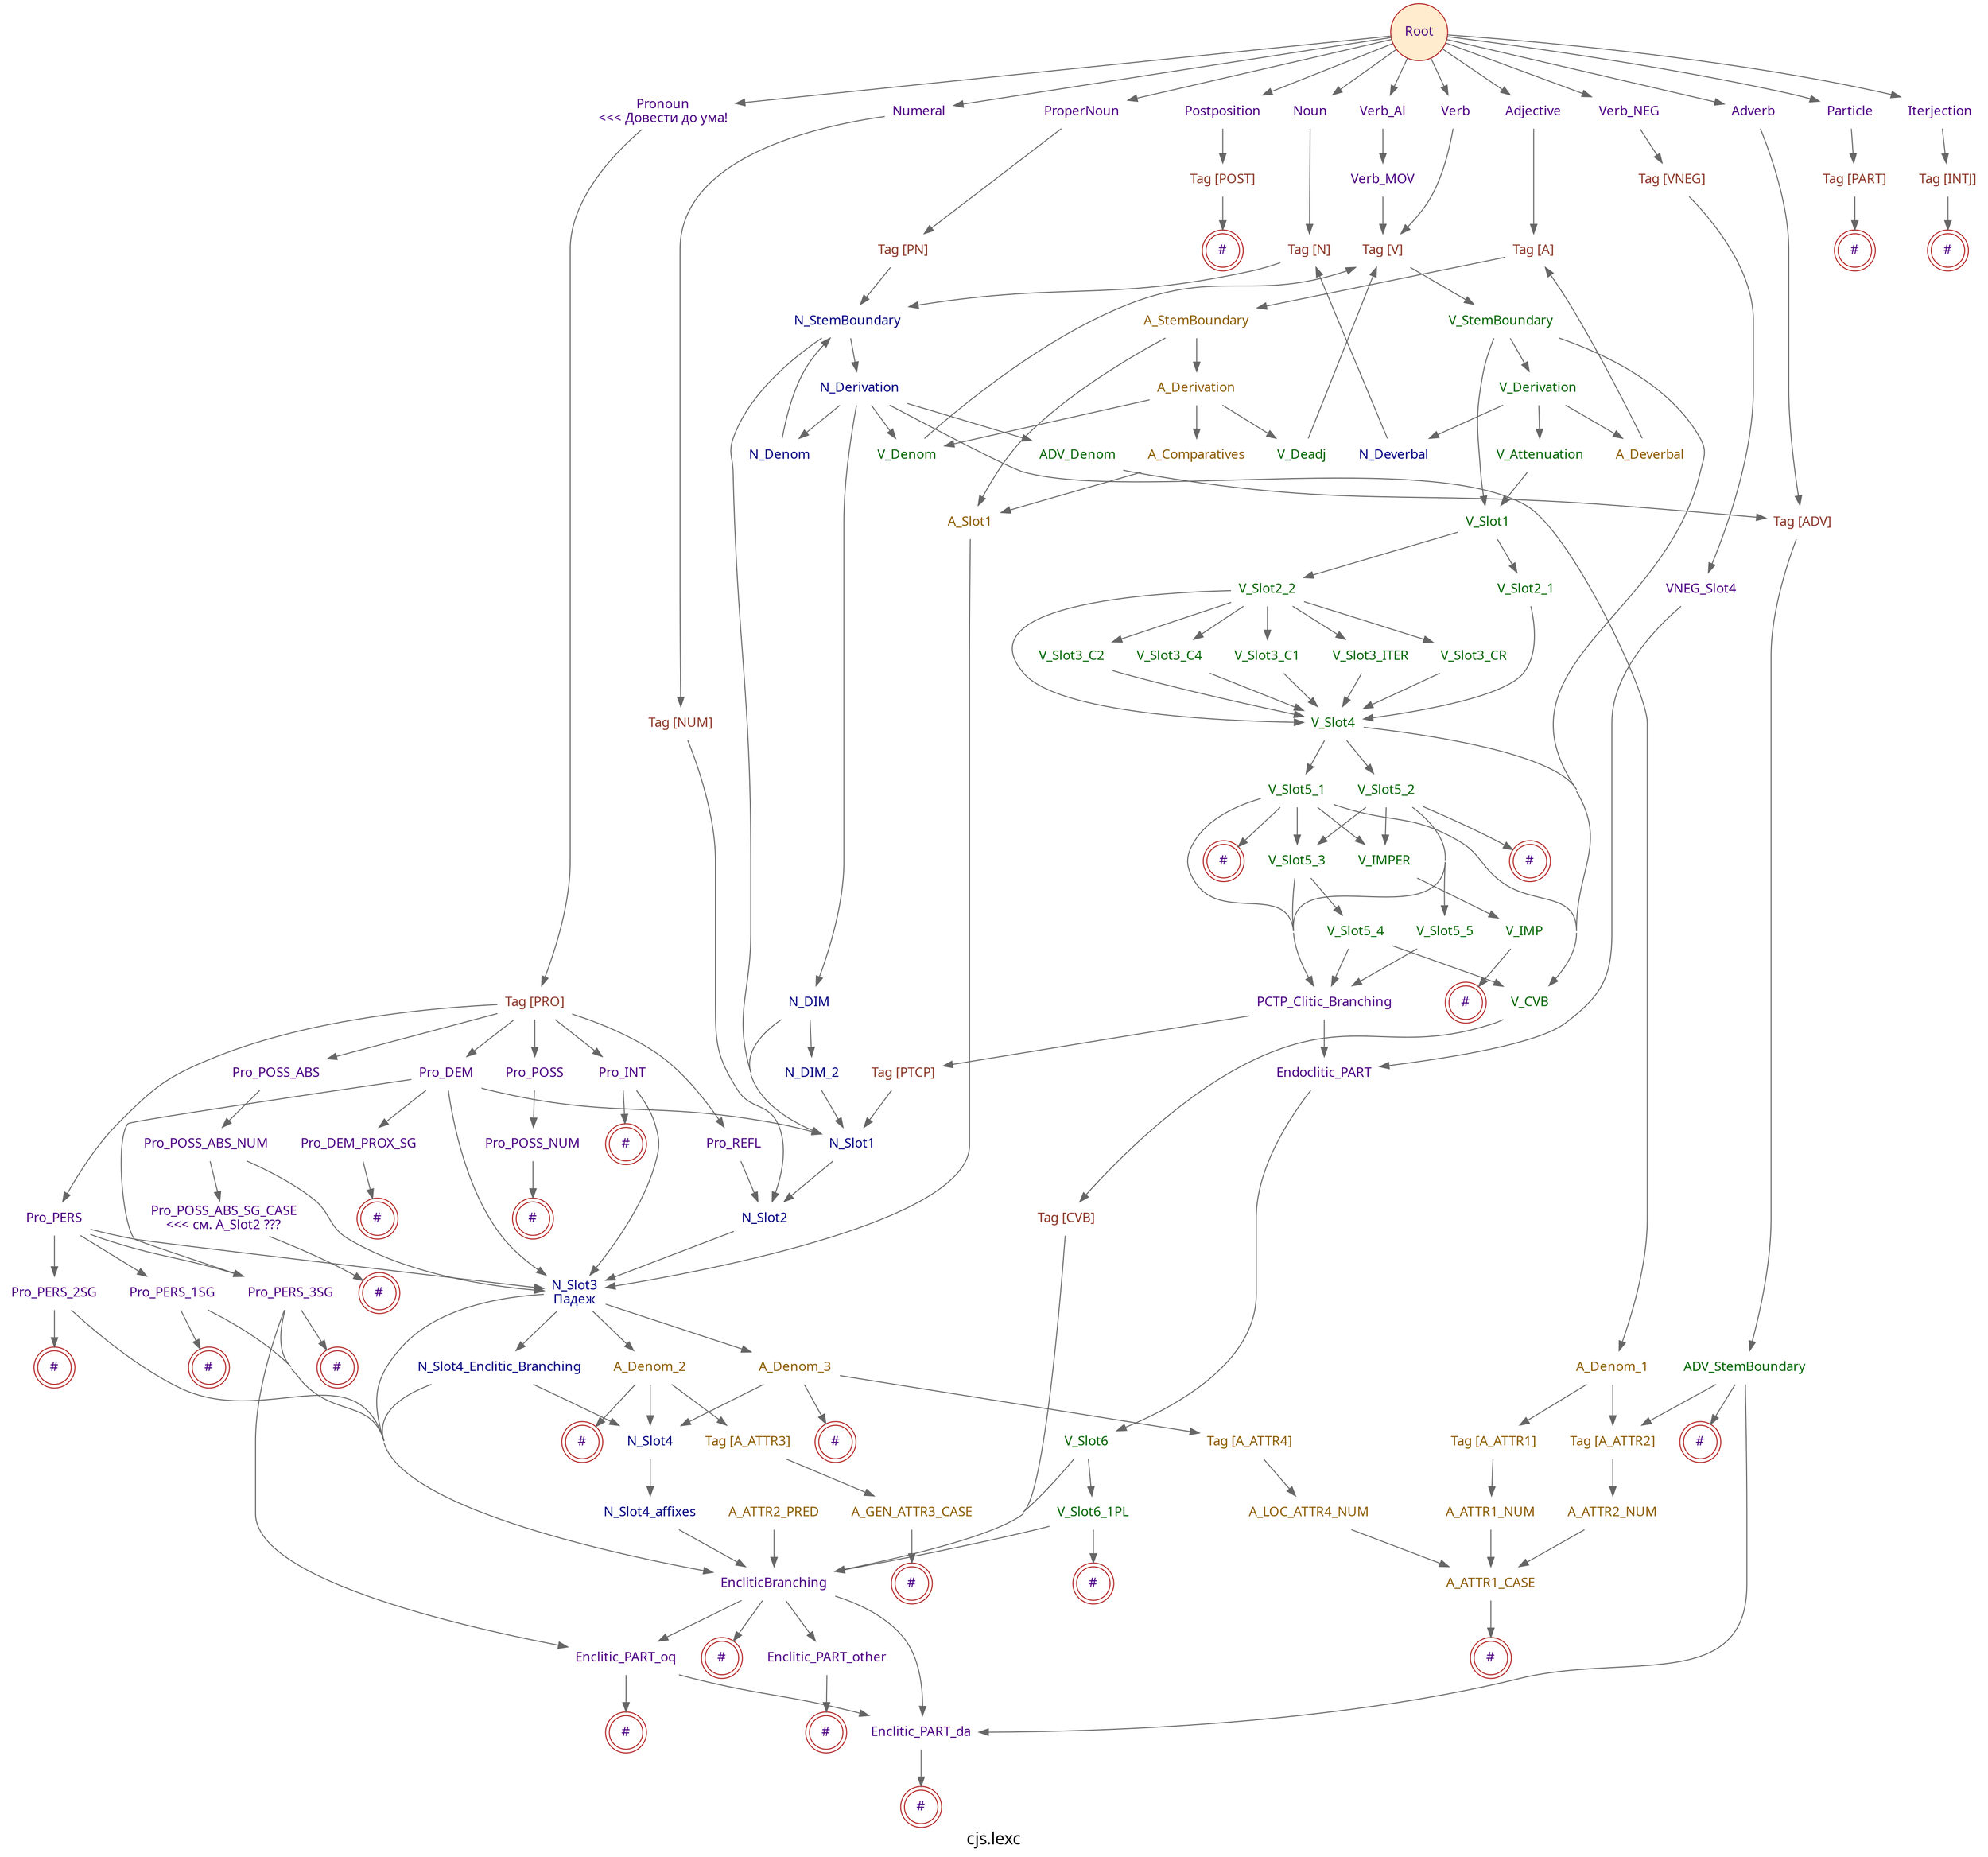 digraph LEXC {
	graph [concentrate=true,
		fontname="PT Sans",
		fontsize=18,
		label="cjs.lexc"
	];
	node [fontcolor=indigo,
		fontname="PT Sans",
		fontsize=14,
		label="\N",
		shape=none
	];
	edge [color=gray40];
	subgraph Tags {
		graph [rank=same];
		Tag_N	[fontcolor=tomato4,
			label="Tag [N]"];
		Tag_V	[fontcolor=tomato4,
			label="Tag [V]"];
		Tag_A	[fontcolor=tomato4,
			label="Tag [A]"];
	}
	subgraph POS {
		graph [rank=same];
		Noun	[label=Noun];
		ProperNoun	[label=ProperNoun];
		Pronoun	[label="Pronoun\n<<< Довести до ума!"];
		Postposition	[label=Postposition];
		Adjective	[label=Adjective];
		Numeral	[label=Numeral];
		Verb	[label=Verb];
		Verb_Al	[label=Verb_Al];
		Verb_NEG	[label=Verb_NEG];
		Adverb	[label=Adverb];
		Particle	[label=Particle];
		Iterjection	[label=Iterjection];
	}
	Root	[color=firebrick,
		fillcolor=blanchedalmond,
		label=Root,
		shape=circle,
		style=filled];
	Root -> Noun;
	Root -> ProperNoun;
	Root -> Pronoun;
	Root -> Postposition;
	Root -> Adjective;
	Root -> Numeral;
	Root -> Verb;
	Root -> Verb_Al;
	Root -> Verb_NEG;
	Root -> Adverb;
	Root -> Particle;
	Root -> Iterjection;
	Noun -> Tag_N;
	Tag_PN	[fontcolor=tomato4,
		label="Tag [PN]"];
	ProperNoun -> Tag_PN;
	Tag_PRO	[fontcolor=tomato4,
		label="Tag [PRO]"];
	Pronoun -> Tag_PRO;
	Tag_POST	[fontcolor=tomato4,
		label="Tag [POST]"];
	Postposition -> Tag_POST;
	Adjective -> Tag_A;
	Tag_NUM	[fontcolor=tomato4,
		label="Tag [NUM]"];
	Numeral -> Tag_NUM;
	Verb -> Tag_V;
	Verb_MOV	[label=Verb_MOV];
	Verb_Al -> Verb_MOV;
	Tag_VNEG	[fontcolor=tomato4,
		label="Tag [VNEG]"];
	Verb_NEG -> Tag_VNEG;
	Tag_ADV	[fontcolor=tomato4,
		label="Tag [ADV]"];
	Adverb -> Tag_ADV;
	Tag_PART	[fontcolor=tomato4,
		label="Tag [PART]"];
	Particle -> Tag_PART;
	Tag_INTJ	[fontcolor=tomato4,
		label="Tag [INTJ]"];
	Iterjection -> Tag_INTJ;
	N_StemBoundary	[fontcolor=navy,
		label=N_StemBoundary];
	Tag_N -> N_StemBoundary;
	Tag_PN -> N_StemBoundary;
	"Tag_INTJ_#"	[color=firebrick,
		label="#",
		shape=doublecircle];
	Tag_INTJ -> "Tag_INTJ_#";
	V_StemBoundary	[fontcolor=darkgreen,
		label=V_StemBoundary];
	Tag_V -> V_StemBoundary;
	Verb_MOV -> Tag_V;
	VNEG_Slot4	[label=VNEG_Slot4];
	Tag_VNEG -> VNEG_Slot4;
	"Tag_POST_#"	[color=firebrick,
		label="#",
		shape=doublecircle];
	Tag_POST -> "Tag_POST_#";
	A_StemBoundary	[fontcolor=orange4,
		label=A_StemBoundary];
	Tag_A -> A_StemBoundary;
	ADV_StemBoundary	[fontcolor=darkgreen,
		label=ADV_StemBoundary];
	Tag_ADV -> ADV_StemBoundary;
	"Tag_PART_#"	[color=firebrick,
		label="#",
		shape=doublecircle];
	Tag_PART -> "Tag_PART_#";
	N_Slot2	[fontcolor=navy,
		label=N_Slot2];
	Tag_NUM -> N_Slot2;
	V_Derivation	[fontcolor=darkgreen,
		label=V_Derivation];
	V_StemBoundary -> V_Derivation;
	V_Slot1	[fontcolor=darkgreen,
		label=V_Slot1];
	V_StemBoundary -> V_Slot1;
	V_CVB	[fontcolor=darkgreen,
		label=V_CVB];
	V_StemBoundary -> V_CVB;
	Endoclitic_PART	[label=Endoclitic_PART];
	VNEG_Slot4 -> Endoclitic_PART;
	V_Attenuation	[fontcolor=darkgreen,
		label=V_Attenuation];
	V_Derivation -> V_Attenuation;
	N_Deverbal	[fontcolor=navy,
		label=N_Deverbal];
	V_Derivation -> N_Deverbal;
	A_Deverbal	[fontcolor=orange4,
		label=A_Deverbal];
	V_Derivation -> A_Deverbal;
	V_Slot2_1	[fontcolor=darkgreen,
		label=V_Slot2_1];
	V_Slot1 -> V_Slot2_1;
	V_Slot2_2	[fontcolor=darkgreen,
		label=V_Slot2_2];
	V_Slot1 -> V_Slot2_2;
	Tag_CVB	[fontcolor=tomato4,
		label="Tag [CVB]"];
	V_CVB -> Tag_CVB;
	V_Attenuation -> V_Slot1;
	N_Deverbal -> Tag_N;
	A_Deverbal -> Tag_A;
	V_Slot4	[fontcolor=darkgreen,
		label=V_Slot4];
	V_Slot2_1 -> V_Slot4;
	V_Slot2_2 -> V_Slot4;
	V_Slot3_C2	[fontcolor=darkgreen,
		label=V_Slot3_C2];
	V_Slot2_2 -> V_Slot3_C2;
	V_Slot3_C4	[fontcolor=darkgreen,
		label=V_Slot3_C4];
	V_Slot2_2 -> V_Slot3_C4;
	V_Slot3_C1	[fontcolor=darkgreen,
		label=V_Slot3_C1];
	V_Slot2_2 -> V_Slot3_C1;
	V_Slot3_ITER	[fontcolor=darkgreen,
		label=V_Slot3_ITER];
	V_Slot2_2 -> V_Slot3_ITER;
	V_Slot3_CR	[fontcolor=darkgreen,
		label=V_Slot3_CR];
	V_Slot2_2 -> V_Slot3_CR;
	V_Slot4 -> V_CVB;
	V_Slot5_1	[fontcolor=darkgreen,
		label=V_Slot5_1];
	V_Slot4 -> V_Slot5_1;
	V_Slot5_2	[fontcolor=darkgreen,
		label=V_Slot5_2];
	V_Slot4 -> V_Slot5_2;
	V_Slot3_C2 -> V_Slot4;
	V_Slot3_C4 -> V_Slot4;
	V_Slot3_C1 -> V_Slot4;
	V_Slot3_ITER -> V_Slot4;
	V_Slot3_CR -> V_Slot4;
	V_Slot5_1 -> V_CVB;
	V_Slot5_3	[fontcolor=darkgreen,
		label=V_Slot5_3];
	V_Slot5_1 -> V_Slot5_3;
	PCTP_Clitic_Branching	[label=PCTP_Clitic_Branching];
	V_Slot5_1 -> PCTP_Clitic_Branching;
	"V_Slot5_1_#"	[color=firebrick,
		label="#",
		shape=doublecircle];
	V_Slot5_1 -> "V_Slot5_1_#";
	V_IMPER	[fontcolor=darkgreen,
		label=V_IMPER];
	V_Slot5_1 -> V_IMPER;
	V_Slot5_2 -> V_Slot5_3;
	V_Slot5_2 -> PCTP_Clitic_Branching;
	V_Slot5_2 -> V_IMPER;
	V_Slot5_5	[fontcolor=darkgreen,
		label=V_Slot5_5];
	V_Slot5_2 -> V_Slot5_5;
	"V_Slot5_2_#"	[color=firebrick,
		label="#",
		shape=doublecircle];
	V_Slot5_2 -> "V_Slot5_2_#";
	V_Slot5_3 -> PCTP_Clitic_Branching;
	V_Slot5_4	[fontcolor=darkgreen,
		label=V_Slot5_4];
	V_Slot5_3 -> V_Slot5_4;
	PCTP_Clitic_Branching -> Endoclitic_PART;
	Tag_PTCP	[fontcolor=tomato4,
		label="Tag [PTCP]"];
	PCTP_Clitic_Branching -> Tag_PTCP;
	V_IMP	[fontcolor=darkgreen,
		label=V_IMP];
	V_IMPER -> V_IMP;
	V_Slot5_5 -> PCTP_Clitic_Branching;
	V_Slot5_4 -> V_CVB;
	V_Slot5_4 -> PCTP_Clitic_Branching;
	V_Slot6	[fontcolor=darkgreen,
		label=V_Slot6];
	Endoclitic_PART -> V_Slot6;
	"V_IMP_#"	[color=firebrick,
		label="#",
		shape=doublecircle];
	V_IMP -> "V_IMP_#";
	N_Slot1	[fontcolor=navy,
		label=N_Slot1];
	Tag_PTCP -> N_Slot1;
	EncliticBranching	[label=EncliticBranching];
	V_Slot6 -> EncliticBranching;
	V_Slot6_1PL	[fontcolor=darkgreen,
		label=V_Slot6_1PL];
	V_Slot6 -> V_Slot6_1PL;
	Enclitic_PART_oq	[label=Enclitic_PART_oq];
	EncliticBranching -> Enclitic_PART_oq;
	Enclitic_PART_other	[label=Enclitic_PART_other];
	EncliticBranching -> Enclitic_PART_other;
	Enclitic_PART_da	[label=Enclitic_PART_da];
	EncliticBranching -> Enclitic_PART_da;
	"EncliticBranching_#"	[color=firebrick,
		label="#",
		shape=doublecircle];
	EncliticBranching -> "EncliticBranching_#";
	V_Slot6_1PL -> EncliticBranching;
	"V_Slot6_1PL_#"	[color=firebrick,
		label="#",
		shape=doublecircle];
	V_Slot6_1PL -> "V_Slot6_1PL_#";
	Tag_CVB -> EncliticBranching;
	N_Slot1 -> N_Slot2;
	Enclitic_PART_oq -> Enclitic_PART_da;
	"Enclitic_PART_oq_#"	[color=firebrick,
		label="#",
		shape=doublecircle];
	Enclitic_PART_oq -> "Enclitic_PART_oq_#";
	"Enclitic_PART_other_#"	[color=firebrick,
		label="#",
		shape=doublecircle];
	Enclitic_PART_other -> "Enclitic_PART_other_#";
	"Enclitic_PART_da_#"	[color=firebrick,
		label="#",
		shape=doublecircle];
	Enclitic_PART_da -> "Enclitic_PART_da_#";
	ADV_StemBoundary -> Enclitic_PART_da;
	Tag_A_ATTR2	[fontcolor=orange4,
		label="Tag [A_ATTR2]"];
	ADV_StemBoundary -> Tag_A_ATTR2;
	"ADV_StemBoundary_#"	[color=firebrick,
		label="#",
		shape=doublecircle];
	ADV_StemBoundary -> "ADV_StemBoundary_#";
	A_ATTR2_NUM	[fontcolor=orange4,
		label=A_ATTR2_NUM];
	Tag_A_ATTR2 -> A_ATTR2_NUM;
	N_StemBoundary -> N_Slot1;
	N_Derivation	[fontcolor=navy,
		label=N_Derivation];
	N_StemBoundary -> N_Derivation;
	N_DIM	[fontcolor=navy,
		label=N_DIM];
	N_Derivation -> N_DIM;
	A_Denom_1	[fontcolor=orange4,
		label=A_Denom_1];
	N_Derivation -> A_Denom_1;
	N_Denom	[fontcolor=navy,
		label=N_Denom];
	N_Derivation -> N_Denom;
	V_Denom	[fontcolor=darkgreen,
		label=V_Denom];
	N_Derivation -> V_Denom;
	ADV_Denom	[fontcolor=darkgreen,
		label=ADV_Denom];
	N_Derivation -> ADV_Denom;
	N_DIM -> N_Slot1;
	N_DIM_2	[fontcolor=navy,
		label=N_DIM_2];
	N_DIM -> N_DIM_2;
	A_Denom_1 -> Tag_A_ATTR2;
	Tag_A_ATTR1	[fontcolor=orange4,
		label="Tag [A_ATTR1]"];
	A_Denom_1 -> Tag_A_ATTR1;
	N_Denom -> N_StemBoundary;
	V_Denom -> Tag_V;
	ADV_Denom -> Tag_ADV;
	N_Slot3	[fontcolor=navy,
		label="N_Slot3\nПадеж"];
	N_Slot2 -> N_Slot3;
	N_Slot3 -> EncliticBranching;
	N_Slot4_Enclitic_Branching	[fontcolor=navy,
		label=N_Slot4_Enclitic_Branching];
	N_Slot3 -> N_Slot4_Enclitic_Branching;
	A_Denom_2	[fontcolor=orange4,
		label=A_Denom_2];
	N_Slot3 -> A_Denom_2;
	A_Denom_3	[fontcolor=orange4,
		label=A_Denom_3];
	N_Slot3 -> A_Denom_3;
	N_Slot4_Enclitic_Branching -> EncliticBranching;
	N_Slot4	[fontcolor=navy,
		label=N_Slot4];
	N_Slot4_Enclitic_Branching -> N_Slot4;
	A_Denom_2 -> N_Slot4;
	Tag_A_ATTR3	[fontcolor=orange4,
		label="Tag [A_ATTR3]"];
	A_Denom_2 -> Tag_A_ATTR3;
	"A_Denom_2_#"	[color=firebrick,
		label="#",
		shape=doublecircle];
	A_Denom_2 -> "A_Denom_2_#";
	A_Denom_3 -> N_Slot4;
	Tag_A_ATTR4	[fontcolor=orange4,
		label="Tag [A_ATTR4]"];
	A_Denom_3 -> Tag_A_ATTR4;
	"A_Denom_3_#"	[color=firebrick,
		label="#",
		shape=doublecircle];
	A_Denom_3 -> "A_Denom_3_#";
	N_Slot4_affixes	[fontcolor=navy,
		label=N_Slot4_affixes];
	N_Slot4 -> N_Slot4_affixes;
	N_Slot4_affixes -> EncliticBranching;
	N_DIM_2 -> N_Slot1;
	A_ATTR1_NUM	[fontcolor=orange4,
		label=A_ATTR1_NUM];
	Tag_A_ATTR1 -> A_ATTR1_NUM;
	A_GEN_ATTR3_CASE	[fontcolor=orange4,
		label=A_GEN_ATTR3_CASE];
	Tag_A_ATTR3 -> A_GEN_ATTR3_CASE;
	A_LOC_ATTR4_NUM	[fontcolor=orange4,
		label=A_LOC_ATTR4_NUM];
	Tag_A_ATTR4 -> A_LOC_ATTR4_NUM;
	A_Derivation	[fontcolor=orange4,
		label=A_Derivation];
	A_StemBoundary -> A_Derivation;
	A_Slot1	[fontcolor=orange4,
		label=A_Slot1];
	A_StemBoundary -> A_Slot1;
	A_Derivation -> V_Denom;
	A_Comparatives	[fontcolor=orange4,
		label=A_Comparatives];
	A_Derivation -> A_Comparatives;
	V_Deadj	[fontcolor=darkgreen,
		label=V_Deadj];
	A_Derivation -> V_Deadj;
	A_Slot1 -> N_Slot3;
	A_ATTR1_CASE	[fontcolor=orange4,
		label=A_ATTR1_CASE];
	A_ATTR1_NUM -> A_ATTR1_CASE;
	"A_ATTR1_CASE_#"	[color=firebrick,
		label="#",
		shape=doublecircle];
	A_ATTR1_CASE -> "A_ATTR1_CASE_#";
	A_ATTR2_NUM -> A_ATTR1_CASE;
	A_ATTR2_PRED	[fontcolor=orange4,
		label=A_ATTR2_PRED];
	A_ATTR2_PRED -> EncliticBranching;
	"A_GEN_ATTR3_CASE_#"	[color=firebrick,
		label="#",
		shape=doublecircle];
	A_GEN_ATTR3_CASE -> "A_GEN_ATTR3_CASE_#";
	A_LOC_ATTR4_NUM -> A_ATTR1_CASE;
	A_Comparatives -> A_Slot1;
	V_Deadj -> Tag_V;
	Pro_PERS	[label=Pro_PERS];
	Tag_PRO -> Pro_PERS;
	Pro_POSS	[label=Pro_POSS];
	Tag_PRO -> Pro_POSS;
	Pro_POSS_ABS	[label=Pro_POSS_ABS];
	Tag_PRO -> Pro_POSS_ABS;
	Pro_DEM	[label=Pro_DEM];
	Tag_PRO -> Pro_DEM;
	Pro_INT	[label=Pro_INT];
	Tag_PRO -> Pro_INT;
	Pro_REFL	[label=Pro_REFL];
	Tag_PRO -> Pro_REFL;
	Pro_PERS -> N_Slot3;
	Pro_PERS_1SG	[label=Pro_PERS_1SG];
	Pro_PERS -> Pro_PERS_1SG;
	Pro_PERS_2SG	[label=Pro_PERS_2SG];
	Pro_PERS -> Pro_PERS_2SG;
	Pro_PERS_3SG	[label=Pro_PERS_3SG];
	Pro_PERS -> Pro_PERS_3SG;
	Pro_POSS_NUM	[label=Pro_POSS_NUM];
	Pro_POSS -> Pro_POSS_NUM;
	Pro_POSS_ABS_NUM	[label=Pro_POSS_ABS_NUM];
	Pro_POSS_ABS -> Pro_POSS_ABS_NUM;
	Pro_DEM -> N_Slot1;
	Pro_DEM -> N_Slot3;
	Pro_DEM -> Pro_PERS_3SG;
	Pro_DEM_PROX_SG	[label=Pro_DEM_PROX_SG];
	Pro_DEM -> Pro_DEM_PROX_SG;
	Pro_INT -> N_Slot3;
	"Pro_INT_#"	[color=firebrick,
		label="#",
		shape=doublecircle];
	Pro_INT -> "Pro_INT_#";
	Pro_REFL -> N_Slot2;
	Pro_PERS_1SG -> EncliticBranching;
	"Pro_PERS_1SG_#"	[color=firebrick,
		label="#",
		shape=doublecircle];
	Pro_PERS_1SG -> "Pro_PERS_1SG_#";
	Pro_PERS_2SG -> EncliticBranching;
	"Pro_PERS_2SG_#"	[color=firebrick,
		label="#",
		shape=doublecircle];
	Pro_PERS_2SG -> "Pro_PERS_2SG_#";
	Pro_PERS_3SG -> EncliticBranching;
	Pro_PERS_3SG -> Enclitic_PART_oq;
	"Pro_PERS_3SG_#"	[color=firebrick,
		label="#",
		shape=doublecircle];
	Pro_PERS_3SG -> "Pro_PERS_3SG_#";
	"Pro_POSS_NUM_#"	[color=firebrick,
		label="#",
		shape=doublecircle];
	Pro_POSS_NUM -> "Pro_POSS_NUM_#";
	Pro_POSS_ABS_NUM -> N_Slot3;
	Pro_POSS_ABS_SG_CASE	[label="Pro_POSS_ABS_SG_CASE\n<<< см. A_Slot2 ???"];
	Pro_POSS_ABS_NUM -> Pro_POSS_ABS_SG_CASE;
	"Pro_POSS_ABS_SG_CASE_#"	[color=firebrick,
		label="#",
		shape=doublecircle];
	Pro_POSS_ABS_SG_CASE -> "Pro_POSS_ABS_SG_CASE_#";
	"Pro_DEM_PROX_SG_#"	[color=firebrick,
		label="#",
		shape=doublecircle];
	Pro_DEM_PROX_SG -> "Pro_DEM_PROX_SG_#";
}
